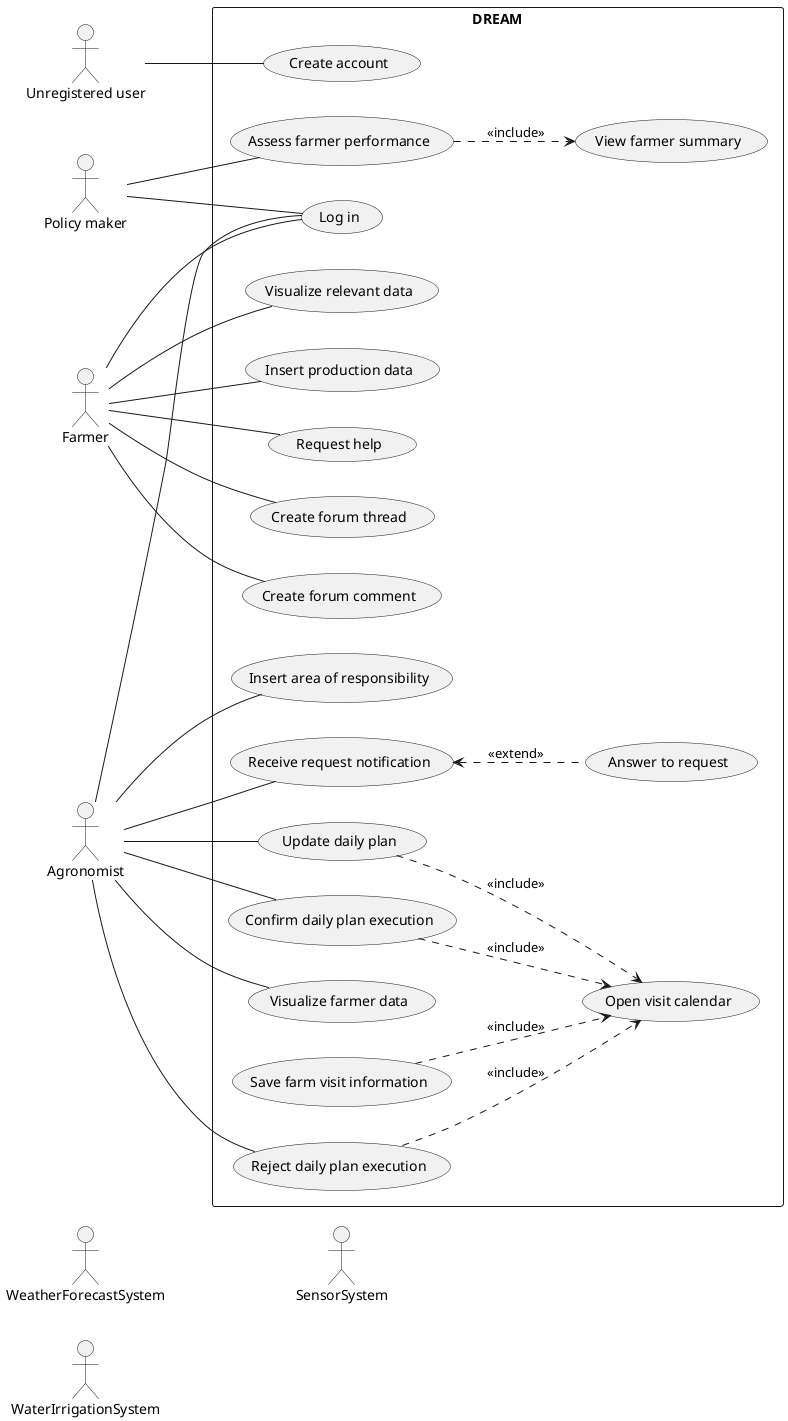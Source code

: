 @startuml Use case
left to right direction
skinparam packageStyle rectangle

'Primary - should be on the left side
actor :Unregistered user: as UnregUser
actor :Policy maker: as PolMaker
actor :Farmer:
actor :Agronomist:

'Secondary - should be on the right side
actor :WeatherForecastSystem:
actor :WaterIrrigationSystem:
actor :SensorSystem:

'visualisations - less details or additional phenomenas? as in lower diagram
'there are MANY missing phenomenas, that can be deducted from UC
'about SP: which is better?? - maybe a question to tamburri
'   "The system visualizes data ... for argonomist"
'   "The system visualizes data ..."
'   "Agronomist visualizes data"
rectangle DREAM {
    '''''''''''Common'''''''''''
    UnregUser -- (Create account)
    PolMaker -- (Log in)
    Agronomist -- (Log in)

    '''''''''''Farmer'''''''''''
    Farmer -- (Log in)
    Farmer -- (Visualize relevant data)
    'should providers be included? maybe a question to tamburri
    ' (Visualize relevant data) ..> (Provide information about weather forecasts) : <<include>>
    ' (Visualize relevant data) ..> (Provide information about soil humidity) : <<include>>
    ' (Visualize relevant data) ..> (Provide information about used water) : <<include>>
    ' (Provide information about weather forecasts) -- WeatherForecastSystem 
    ' (Provide information about soil humidity) -- SensorSystem
    ' (Provide information about used water) -- WaterIrrigationSystem
    Farmer -- (Insert production data)
    Farmer -- (Request help)
    Farmer -- (Create forum thread)
    Farmer -- (Create forum comment)
    
    '''''''''''Agronomist'''''''''''
    Agronomist -- (Insert area of responsibility)
    Agronomist -- (Receive request notification)
    (Receive request notification) <.. (Answer to request) : <<extend>>
    Agronomist -- (Visualize farmer data)
    Agronomist -- (Update daily plan)
    Agronomist -- (Confirm daily plan execution)
    Agronomist -- (Reject daily plan execution)
    (Update daily plan) ..> (Open visit calendar) : <<include>>
    (Confirm daily plan execution) ..> (Open visit calendar) : <<include>>
    (Reject daily plan execution) ..> (Open visit calendar) : <<include>>
    (Save farm visit information) ..> (Open visit calendar) : <<include>>

    '''''''''''Policy maker'''''''''''
    PolMaker -- (Assess farmer performance)
    (Assess farmer performance) ..> (View farmer summary) : <<include>>

}
























' rectangle DREAM {
'     '''''''''''Common'''''''''''
'     UnregUser -- (Create account)
'     PolMaker -- (Log in)
'     Agronomist -- (Log in)

'     '''''''''''Farmer'''''''''''
'     Farmer -- (Log in)
'     Farmer -- (Visualize relevant data)
'     'should providers be included? maybe a question to tamburri
'     ' (Visualize relevant data) ..> (Provide information about weather forecasts) : <<include>>
'     ' (Visualize relevant data) ..> (Provide information about soil humidity) : <<include>>
'     ' (Visualize relevant data) ..> (Provide information about used water) : <<include>>
'     ' (Provide information about weather forecasts) -- WeatherForecastSystem 
'     ' (Provide information about soil humidity) -- SensorSystem
'     ' (Provide information about used water) -- WaterIrrigationSystem
'     Farmer -- (Visualize production data)
'     (Visualize production data) <.. (Insert production data) : <<extend>>
'     Farmer -- (Request help)
'     Farmer -- (View forum)
'     (View forum) <.. (Create forum thread) : <<extend>>
'     (View forum) <.. (View forum thread) : <<extend>>
'     (View forum thread) <. (Create forum comment) : <<extend>>
    
'     'visualisations - less details or additional phenomenas?
'     '''''''''''Agronomist'''''''''''
'     Agronomist -- (Visualize area of responsibility)
'     (Visualize area of responsibility) <.. (Insert area of responsibility) : <<extend>>


' }
@enduml
